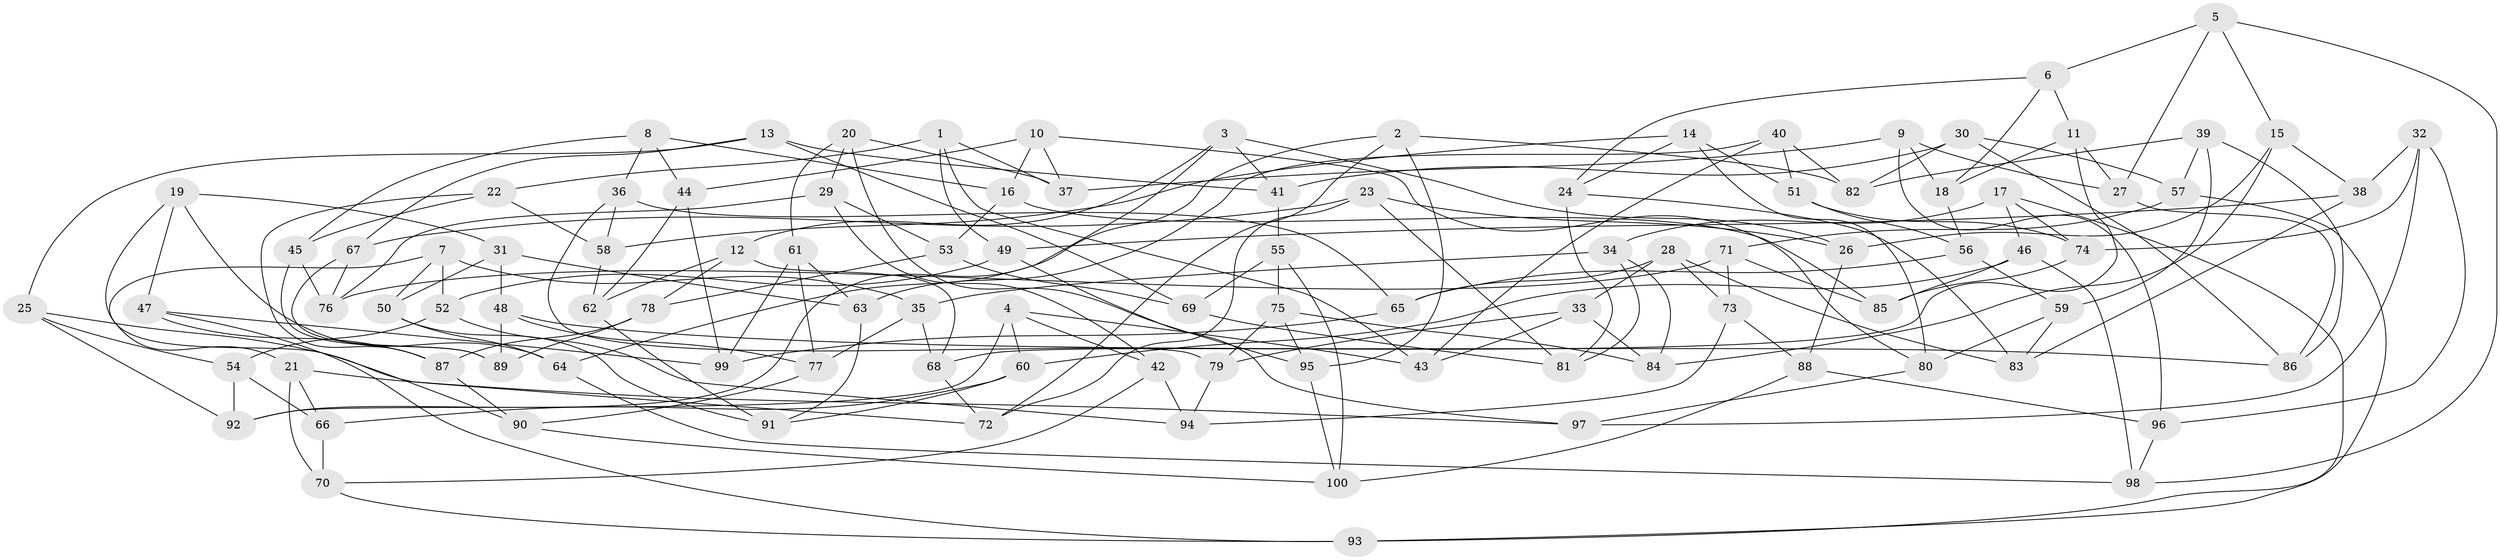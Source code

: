 // Generated by graph-tools (version 1.1) at 2025/11/02/21/25 10:11:16]
// undirected, 100 vertices, 200 edges
graph export_dot {
graph [start="1"]
  node [color=gray90,style=filled];
  1;
  2;
  3;
  4;
  5;
  6;
  7;
  8;
  9;
  10;
  11;
  12;
  13;
  14;
  15;
  16;
  17;
  18;
  19;
  20;
  21;
  22;
  23;
  24;
  25;
  26;
  27;
  28;
  29;
  30;
  31;
  32;
  33;
  34;
  35;
  36;
  37;
  38;
  39;
  40;
  41;
  42;
  43;
  44;
  45;
  46;
  47;
  48;
  49;
  50;
  51;
  52;
  53;
  54;
  55;
  56;
  57;
  58;
  59;
  60;
  61;
  62;
  63;
  64;
  65;
  66;
  67;
  68;
  69;
  70;
  71;
  72;
  73;
  74;
  75;
  76;
  77;
  78;
  79;
  80;
  81;
  82;
  83;
  84;
  85;
  86;
  87;
  88;
  89;
  90;
  91;
  92;
  93;
  94;
  95;
  96;
  97;
  98;
  99;
  100;
  1 -- 22;
  1 -- 49;
  1 -- 43;
  1 -- 37;
  2 -- 72;
  2 -- 82;
  2 -- 95;
  2 -- 64;
  3 -- 12;
  3 -- 92;
  3 -- 41;
  3 -- 26;
  4 -- 43;
  4 -- 60;
  4 -- 42;
  4 -- 92;
  5 -- 15;
  5 -- 27;
  5 -- 98;
  5 -- 6;
  6 -- 24;
  6 -- 11;
  6 -- 18;
  7 -- 52;
  7 -- 35;
  7 -- 21;
  7 -- 50;
  8 -- 44;
  8 -- 45;
  8 -- 16;
  8 -- 36;
  9 -- 18;
  9 -- 96;
  9 -- 37;
  9 -- 27;
  10 -- 37;
  10 -- 80;
  10 -- 44;
  10 -- 16;
  11 -- 18;
  11 -- 68;
  11 -- 27;
  12 -- 62;
  12 -- 68;
  12 -- 78;
  13 -- 41;
  13 -- 67;
  13 -- 25;
  13 -- 69;
  14 -- 80;
  14 -- 24;
  14 -- 58;
  14 -- 51;
  15 -- 84;
  15 -- 38;
  15 -- 26;
  16 -- 85;
  16 -- 53;
  17 -- 34;
  17 -- 46;
  17 -- 93;
  17 -- 74;
  18 -- 56;
  19 -- 31;
  19 -- 64;
  19 -- 47;
  19 -- 90;
  20 -- 37;
  20 -- 95;
  20 -- 29;
  20 -- 61;
  21 -- 70;
  21 -- 97;
  21 -- 66;
  22 -- 58;
  22 -- 87;
  22 -- 45;
  23 -- 81;
  23 -- 72;
  23 -- 26;
  23 -- 67;
  24 -- 81;
  24 -- 83;
  25 -- 72;
  25 -- 54;
  25 -- 92;
  26 -- 88;
  27 -- 86;
  28 -- 65;
  28 -- 33;
  28 -- 83;
  28 -- 73;
  29 -- 53;
  29 -- 42;
  29 -- 76;
  30 -- 41;
  30 -- 86;
  30 -- 57;
  30 -- 82;
  31 -- 63;
  31 -- 48;
  31 -- 50;
  32 -- 74;
  32 -- 96;
  32 -- 97;
  32 -- 38;
  33 -- 79;
  33 -- 84;
  33 -- 43;
  34 -- 84;
  34 -- 35;
  34 -- 81;
  35 -- 68;
  35 -- 77;
  36 -- 58;
  36 -- 79;
  36 -- 65;
  38 -- 83;
  38 -- 49;
  39 -- 82;
  39 -- 57;
  39 -- 59;
  39 -- 86;
  40 -- 43;
  40 -- 51;
  40 -- 82;
  40 -- 63;
  41 -- 55;
  42 -- 70;
  42 -- 94;
  44 -- 99;
  44 -- 62;
  45 -- 89;
  45 -- 76;
  46 -- 98;
  46 -- 60;
  46 -- 85;
  47 -- 99;
  47 -- 93;
  47 -- 87;
  48 -- 89;
  48 -- 86;
  48 -- 77;
  49 -- 52;
  49 -- 97;
  50 -- 91;
  50 -- 64;
  51 -- 56;
  51 -- 74;
  52 -- 94;
  52 -- 54;
  53 -- 69;
  53 -- 78;
  54 -- 66;
  54 -- 92;
  55 -- 75;
  55 -- 100;
  55 -- 69;
  56 -- 59;
  56 -- 65;
  57 -- 71;
  57 -- 93;
  58 -- 62;
  59 -- 80;
  59 -- 83;
  60 -- 66;
  60 -- 91;
  61 -- 99;
  61 -- 77;
  61 -- 63;
  62 -- 91;
  63 -- 91;
  64 -- 98;
  65 -- 99;
  66 -- 70;
  67 -- 76;
  67 -- 89;
  68 -- 72;
  69 -- 81;
  70 -- 93;
  71 -- 85;
  71 -- 73;
  71 -- 76;
  73 -- 88;
  73 -- 94;
  74 -- 85;
  75 -- 95;
  75 -- 79;
  75 -- 84;
  77 -- 90;
  78 -- 89;
  78 -- 87;
  79 -- 94;
  80 -- 97;
  87 -- 90;
  88 -- 96;
  88 -- 100;
  90 -- 100;
  95 -- 100;
  96 -- 98;
}
